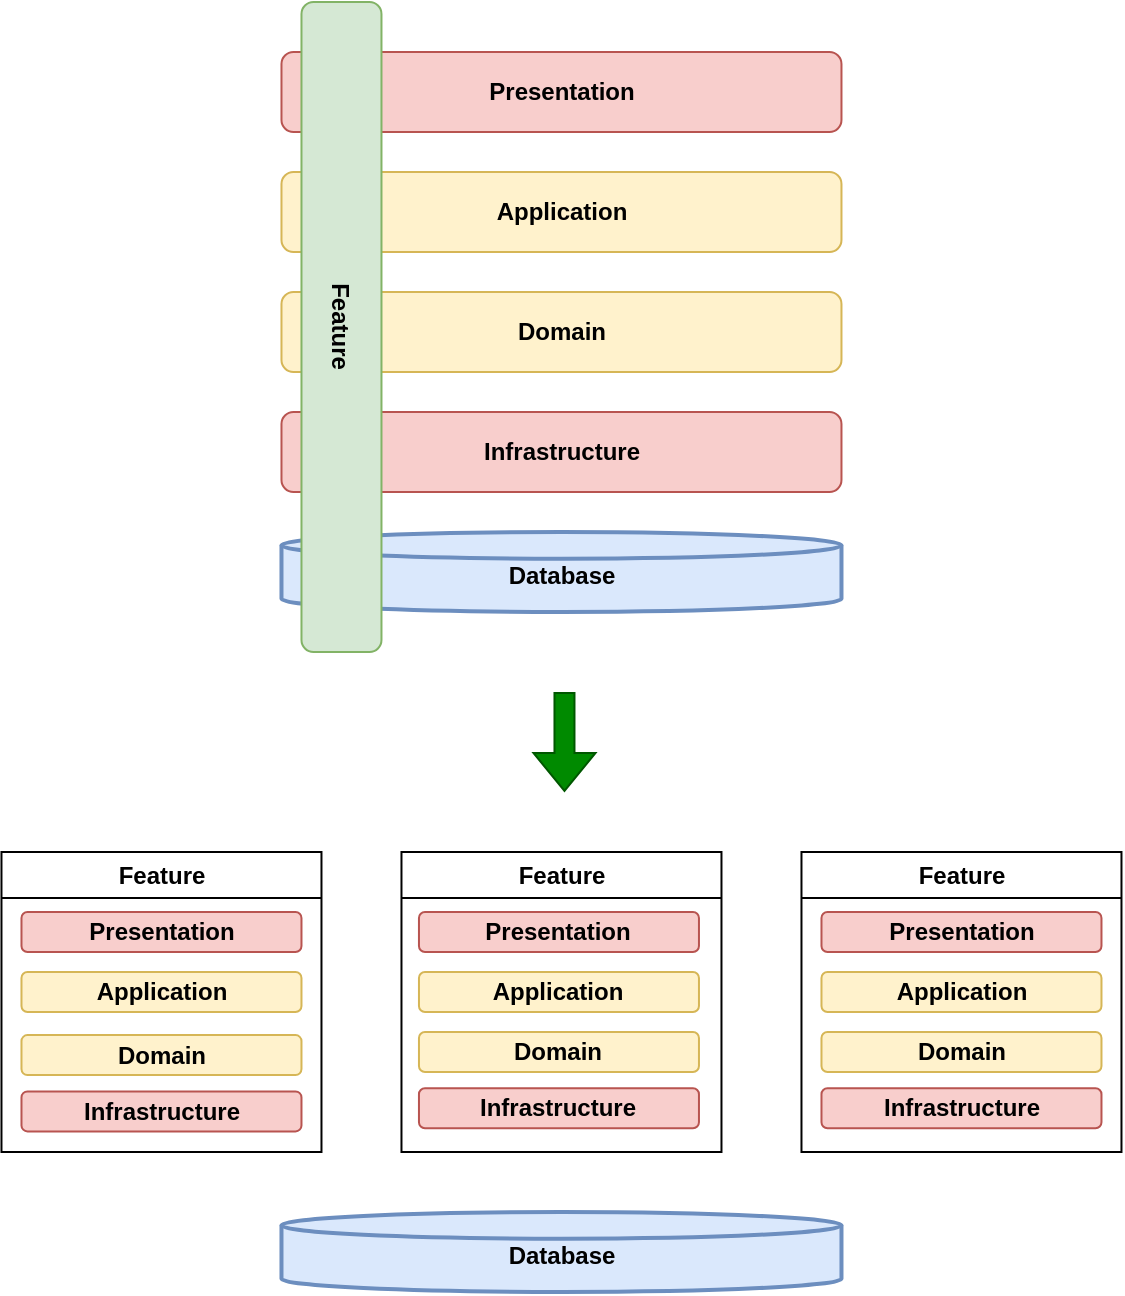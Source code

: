 <mxfile version="21.7.4" type="device">
  <diagram id="rOsOsXzstShcfSepX0iM" name="Page-1">
    <mxGraphModel dx="1434" dy="768" grid="1" gridSize="10" guides="1" tooltips="1" connect="1" arrows="1" fold="1" page="1" pageScale="1" pageWidth="850" pageHeight="1100" math="0" shadow="0">
      <root>
        <mxCell id="0" />
        <mxCell id="1" parent="0" />
        <mxCell id="hoIVqcJ50_7qzDen5r93-2" value="Presentation" style="rounded=1;whiteSpace=wrap;html=1;fontStyle=1;fillColor=#f8cecc;strokeColor=#b85450;" parent="1" vertex="1">
          <mxGeometry x="258.74" y="160" width="280" height="40" as="geometry" />
        </mxCell>
        <mxCell id="hoIVqcJ50_7qzDen5r93-3" value="Application" style="rounded=1;whiteSpace=wrap;html=1;fontStyle=1;fillColor=#fff2cc;strokeColor=#d6b656;" parent="1" vertex="1">
          <mxGeometry x="258.74" y="220" width="280" height="40" as="geometry" />
        </mxCell>
        <mxCell id="hoIVqcJ50_7qzDen5r93-4" value="Domain" style="rounded=1;whiteSpace=wrap;html=1;fontStyle=1;fillColor=#fff2cc;strokeColor=#d6b656;" parent="1" vertex="1">
          <mxGeometry x="258.74" y="280" width="280" height="40" as="geometry" />
        </mxCell>
        <mxCell id="hoIVqcJ50_7qzDen5r93-5" value="Database" style="strokeWidth=2;html=1;shape=mxgraph.flowchart.database;whiteSpace=wrap;fontStyle=1;spacingTop=3;fillColor=#dae8fc;strokeColor=#6c8ebf;" parent="1" vertex="1">
          <mxGeometry x="258.74" y="400" width="280" height="40" as="geometry" />
        </mxCell>
        <mxCell id="hoIVqcJ50_7qzDen5r93-14" value="Infrastructure" style="rounded=1;whiteSpace=wrap;html=1;fontStyle=1;fillColor=#f8cecc;strokeColor=#b85450;" parent="1" vertex="1">
          <mxGeometry x="258.74" y="340" width="280" height="40" as="geometry" />
        </mxCell>
        <mxCell id="hoIVqcJ50_7qzDen5r93-22" value="Feature" style="rounded=1;whiteSpace=wrap;html=1;fontStyle=1;fillColor=#d5e8d4;strokeColor=#82b366;rotation=90;" parent="1" vertex="1">
          <mxGeometry x="126.24" y="277.5" width="325" height="40" as="geometry" />
        </mxCell>
        <mxCell id="8zcvLwhhi0DhRgsRPqg2-4" value="Database" style="strokeWidth=2;html=1;shape=mxgraph.flowchart.database;whiteSpace=wrap;fontStyle=1;spacingTop=3;fillColor=#dae8fc;strokeColor=#6c8ebf;" vertex="1" parent="1">
          <mxGeometry x="258.74" y="740" width="280" height="40" as="geometry" />
        </mxCell>
        <mxCell id="8zcvLwhhi0DhRgsRPqg2-7" value="Presentation" style="rounded=1;whiteSpace=wrap;html=1;fontStyle=1;fillColor=#f8cecc;strokeColor=#b85450;" vertex="1" parent="1">
          <mxGeometry x="327.48" y="590" width="140" height="20" as="geometry" />
        </mxCell>
        <mxCell id="8zcvLwhhi0DhRgsRPqg2-8" value="Application" style="rounded=1;whiteSpace=wrap;html=1;fontStyle=1;fillColor=#fff2cc;strokeColor=#d6b656;" vertex="1" parent="1">
          <mxGeometry x="327.48" y="620" width="140" height="20" as="geometry" />
        </mxCell>
        <mxCell id="8zcvLwhhi0DhRgsRPqg2-9" value="Domain" style="rounded=1;whiteSpace=wrap;html=1;fontStyle=1;fillColor=#fff2cc;strokeColor=#d6b656;" vertex="1" parent="1">
          <mxGeometry x="327.48" y="650" width="140" height="20" as="geometry" />
        </mxCell>
        <mxCell id="8zcvLwhhi0DhRgsRPqg2-10" value="Infrastructure" style="rounded=1;whiteSpace=wrap;html=1;fontStyle=1;fillColor=#f8cecc;strokeColor=#b85450;" vertex="1" parent="1">
          <mxGeometry x="327.48" y="678.13" width="140" height="20" as="geometry" />
        </mxCell>
        <mxCell id="8zcvLwhhi0DhRgsRPqg2-19" value="Feature" style="swimlane;whiteSpace=wrap;html=1;" vertex="1" parent="1">
          <mxGeometry x="118.74" y="560" width="160" height="150" as="geometry">
            <mxRectangle x="80" y="565" width="80" height="30" as="alternateBounds" />
          </mxGeometry>
        </mxCell>
        <mxCell id="8zcvLwhhi0DhRgsRPqg2-1" value="Presentation" style="rounded=1;whiteSpace=wrap;html=1;fontStyle=1;fillColor=#f8cecc;strokeColor=#b85450;" vertex="1" parent="8zcvLwhhi0DhRgsRPqg2-19">
          <mxGeometry x="10" y="30" width="140" height="20" as="geometry" />
        </mxCell>
        <mxCell id="8zcvLwhhi0DhRgsRPqg2-2" value="Application" style="rounded=1;whiteSpace=wrap;html=1;fontStyle=1;fillColor=#fff2cc;strokeColor=#d6b656;" vertex="1" parent="8zcvLwhhi0DhRgsRPqg2-19">
          <mxGeometry x="10" y="60" width="140" height="20" as="geometry" />
        </mxCell>
        <mxCell id="8zcvLwhhi0DhRgsRPqg2-3" value="Domain" style="rounded=1;whiteSpace=wrap;html=1;fontStyle=1;fillColor=#fff2cc;strokeColor=#d6b656;" vertex="1" parent="8zcvLwhhi0DhRgsRPqg2-19">
          <mxGeometry x="10" y="91.56" width="140" height="20" as="geometry" />
        </mxCell>
        <mxCell id="8zcvLwhhi0DhRgsRPqg2-5" value="Infrastructure" style="rounded=1;whiteSpace=wrap;html=1;fontStyle=1;fillColor=#f8cecc;strokeColor=#b85450;" vertex="1" parent="8zcvLwhhi0DhRgsRPqg2-19">
          <mxGeometry x="10" y="119.69" width="140" height="20" as="geometry" />
        </mxCell>
        <mxCell id="8zcvLwhhi0DhRgsRPqg2-20" value="Feature" style="swimlane;whiteSpace=wrap;html=1;" vertex="1" parent="1">
          <mxGeometry x="318.74" y="560" width="160" height="150" as="geometry">
            <mxRectangle x="80" y="565" width="80" height="30" as="alternateBounds" />
          </mxGeometry>
        </mxCell>
        <mxCell id="8zcvLwhhi0DhRgsRPqg2-21" value="Feature" style="swimlane;whiteSpace=wrap;html=1;" vertex="1" parent="1">
          <mxGeometry x="518.74" y="560" width="160" height="150" as="geometry">
            <mxRectangle x="80" y="565" width="80" height="30" as="alternateBounds" />
          </mxGeometry>
        </mxCell>
        <mxCell id="8zcvLwhhi0DhRgsRPqg2-12" value="Presentation" style="rounded=1;whiteSpace=wrap;html=1;fontStyle=1;fillColor=#f8cecc;strokeColor=#b85450;" vertex="1" parent="8zcvLwhhi0DhRgsRPqg2-21">
          <mxGeometry x="10" y="30" width="140" height="20" as="geometry" />
        </mxCell>
        <mxCell id="8zcvLwhhi0DhRgsRPqg2-13" value="Application" style="rounded=1;whiteSpace=wrap;html=1;fontStyle=1;fillColor=#fff2cc;strokeColor=#d6b656;" vertex="1" parent="8zcvLwhhi0DhRgsRPqg2-21">
          <mxGeometry x="10" y="60" width="140" height="20" as="geometry" />
        </mxCell>
        <mxCell id="8zcvLwhhi0DhRgsRPqg2-14" value="Domain" style="rounded=1;whiteSpace=wrap;html=1;fontStyle=1;fillColor=#fff2cc;strokeColor=#d6b656;" vertex="1" parent="8zcvLwhhi0DhRgsRPqg2-21">
          <mxGeometry x="10" y="90" width="140" height="20" as="geometry" />
        </mxCell>
        <mxCell id="8zcvLwhhi0DhRgsRPqg2-15" value="Infrastructure" style="rounded=1;whiteSpace=wrap;html=1;fontStyle=1;fillColor=#f8cecc;strokeColor=#b85450;" vertex="1" parent="8zcvLwhhi0DhRgsRPqg2-21">
          <mxGeometry x="10" y="118.13" width="140" height="20" as="geometry" />
        </mxCell>
        <mxCell id="8zcvLwhhi0DhRgsRPqg2-22" value="" style="shape=flexArrow;endArrow=classic;html=1;rounded=0;fillColor=#008a00;strokeColor=#005700;" edge="1" parent="1">
          <mxGeometry width="50" height="50" relative="1" as="geometry">
            <mxPoint x="400.24" y="480" as="sourcePoint" />
            <mxPoint x="400.24" y="530" as="targetPoint" />
          </mxGeometry>
        </mxCell>
      </root>
    </mxGraphModel>
  </diagram>
</mxfile>
